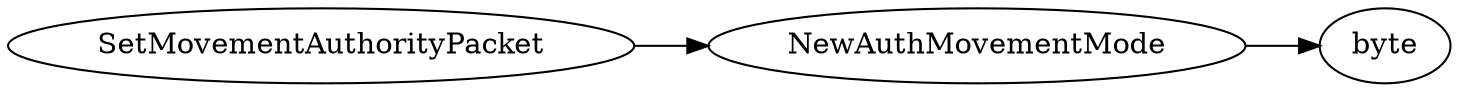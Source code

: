 digraph "SetMovementAuthorityPacket" {
rankdir = LR
0
0 -> 1
1 -> 2

0 [label="SetMovementAuthorityPacket",comment="name: \"SetMovementAuthorityPacket\", typeName: \"\", id: 0, branchId: 319, recurseId: -1, attributes: 0, notes: \"\""];
1 [label="NewAuthMovementMode",comment="name: \"NewAuthMovementMode\", typeName: \"\", id: 1, branchId: 0, recurseId: -1, attributes: 0, notes: \"\""];
2 [label="byte",comment="name: \"byte\", typeName: \"\", id: 2, branchId: 0, recurseId: -1, attributes: 512, notes: \"\""];
{ rank = max;2}

}
